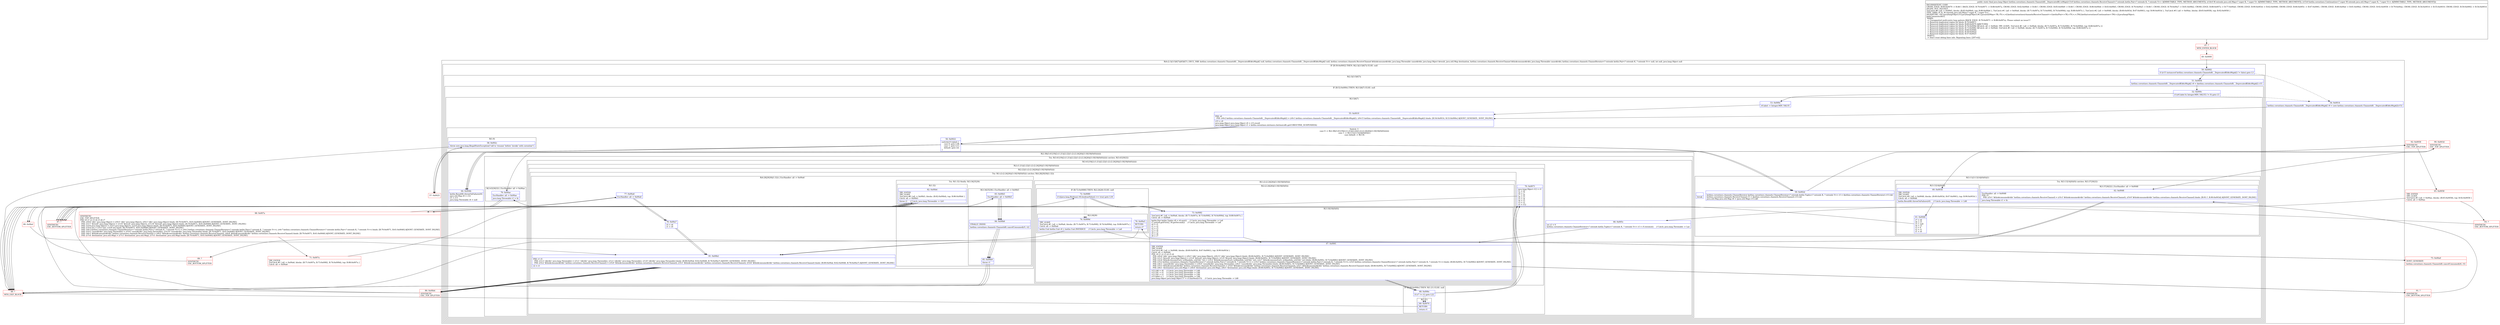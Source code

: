 digraph "CFG forkotlinx.coroutines.channels.ChannelsKt__DeprecatedKt.toMap(Lkotlinx\/coroutines\/channels\/ReceiveChannel;Ljava\/util\/Map;Lkotlin\/coroutines\/Continuation;)Ljava\/lang\/Object;" {
subgraph cluster_Region_50192087 {
label = "R(4:(2:3|(3:5|6|7))|45|6|7) | DECL_VAR: kotlinx.coroutines.channels.ChannelsKt__DeprecatedKt$toMap$2 null, kotlinx.coroutines.channels.ChannelsKt__DeprecatedKt$toMap$2 null, kotlinx.coroutines.channels.ReceiveChannel $this$consume$iv$iv, java.lang.Throwable cause$iv$iv, java.lang.Object $result, java.util.Map destination, kotlinx.coroutines.channels.ReceiveChannel $this$consume$iv$iv, java.lang.Throwable cause$iv$iv, kotlinx.coroutines.channels.ChannelIterator\<? extends kotlin.Pair\<? extends K, ? extends V\>\> null, int null, java.lang.Object null\l";
node [shape=record,color=blue];
subgraph cluster_IfRegion_1502483808 {
label = "IF [B:50:0x0002] THEN: R(2:3|(3:5|6|7)) ELSE: null";
node [shape=record,color=blue];
Node_50 [shape=record,label="{50\:\ 0x0002|if ((r15 instanceof kotlinx.coroutines.channels.ChannelsKt__DeprecatedKt$toMap$2) != false) goto L3\l}"];
subgraph cluster_Region_934201788 {
label = "R(2:3|(3:5|6|7))";
node [shape=record,color=blue];
Node_51 [shape=record,label="{51\:\ 0x0004|kotlinx.coroutines.channels.ChannelsKt__DeprecatedKt$toMap$2 r0 = (kotlinx.coroutines.channels.ChannelsKt__DeprecatedKt$toMap$2) r15\l}"];
subgraph cluster_IfRegion_750039155 {
label = "IF [B:52:0x000c] THEN: R(3:5|6|7) ELSE: null";
node [shape=record,color=blue];
Node_52 [shape=record,label="{52\:\ 0x000c|if ((r0.label & Integer.MIN_VALUE) != 0) goto L5\l}"];
subgraph cluster_Region_1974206402 {
label = "R(3:5|6|7)";
node [shape=record,color=blue];
Node_53 [shape=record,label="{53\:\ 0x000e|r0.label \-= Integer.MIN_VALUE\l}"];
Node_55 [shape=record,label="{55\:\ 0x0019|PHI: r0 \l  PHI: (r0v2 kotlinx.coroutines.channels.ChannelsKt__DeprecatedKt$toMap$2) = (r0v1 kotlinx.coroutines.channels.ChannelsKt__DeprecatedKt$toMap$2), (r0v15 kotlinx.coroutines.channels.ChannelsKt__DeprecatedKt$toMap$2) binds: [B:54:0x0014, B:53:0x000e] A[DONT_GENERATE, DONT_INLINE]\l|r15 = r0\ljava.lang.Object java.lang.Object r0 = r15.result\ljava.lang.Object java.lang.Object r1 = kotlin.coroutines.intrinsics.IntrinsicsKt.getCOROUTINE_SUSPENDED()\l}"];
subgraph cluster_SwitchRegion_592067998 {
label = "Switch: 3
 case 0 -> R(2:38|(3:41|19|(2:(1:21)|(2:22|(1:(2:(2:24|26)|(3:18|19|(0)(0))))))))
 case 1 -> R(3:11|(3:13|14|(0)(0))|1)
 case default -> R(1:9)";
node [shape=record,color=blue];
Node_56 [shape=record,label="{56\:\ 0x0022|switch(r15.label) \{\l    case 0: goto L38;\l    case 1: goto L11;\l    default: goto L8;\l\}\l}"];
subgraph cluster_Region_21675265 {
label = "R(2:38|(3:41|19|(2:(1:21)|(2:22|(1:(2:(2:24|26)|(3:18|19|(0)(0))))))))";
node [shape=record,color=blue];
Node_64 [shape=record,label="{64\:\ 0x004b|kotlin.ResultKt.throwOnFailure(r0)\ljava.util.Map r6 = r14\lr5 = r13\ljava.lang.Throwable r4 = null\l}"];
subgraph cluster_TryCatchRegion_1712235472 {
label = "Try: R(3:41|19|(2:(1:21)|(2:22|(1:(2:(2:24|26)|(3:18|19|(0)(0))))))) catches: R(3:43|30|32)";
node [shape=record,color=blue];
subgraph cluster_Region_1336759366 {
label = "R(3:41|19|(2:(1:21)|(2:22|(1:(2:(2:24|26)|(3:18|19|(0)(0)))))))";
node [shape=record,color=blue];
Node_66 [shape=record,label="{66\:\ 0x005c|int r2 = 0\lkotlinx.coroutines.channels.ChannelIterator\<? extends kotlin.Tuples\<? extends K, ? extends V\>\> r3 = r5.iterator()     \/\/ Catch: java.lang.Throwable \-\> Lae\l}"];
Node_67 [shape=record,label="{67\:\ 0x0061|TRY_ENTER\lTRY_LEAVE\lTryCatch #2 \{all \-\> 0x0048, blocks: (B:60:0x003d, B:67:0x0061), top: B:90:0x003d \}\lCatch: all \-\> 0x0048\lPHI: r0 r1 r2 r3 r4 r5 r6 \l  PHI: (r0v4 'e$iv' java.lang.Object) = (r0v3 'e$iv' java.lang.Object), (r0v13 'e$iv' java.lang.Object) binds: [B:66:0x005c, B:73:0x0082] A[DONT_GENERATE, DONT_INLINE]\l  PHI: (r1v5 '$result' java.lang.Object) = (r1v0 '$result' java.lang.Object), (r1v9 '$result' java.lang.Object) binds: [B:66:0x005c, B:73:0x0082] A[DONT_GENERATE, DONT_INLINE]\l  PHI: (r2v4 '$this$consumeEach_u24lambda_u2d1$iv' int) = (r2v2 '$this$consumeEach_u24lambda_u2d1$iv' int), (r2v7 '$this$consumeEach_u24lambda_u2d1$iv' int) binds: [B:66:0x005c, B:73:0x0082] A[DONT_GENERATE, DONT_INLINE]\l  PHI: (r3v2 kotlinx.coroutines.channels.ChannelIterator\<? extends kotlin.Pair\<? extends K, ? extends V\>\>) = (r3v1 kotlinx.coroutines.channels.ChannelIterator\<? extends kotlin.Pair\<? extends K, ? extends V\>\>), (r3v5 kotlinx.coroutines.channels.ChannelIterator\<? extends kotlin.Pair\<? extends K, ? extends V\>\>) binds: [B:66:0x005c, B:73:0x0082] A[DONT_GENERATE, DONT_INLINE]\l  PHI: (r4v1 'cause$iv$iv' java.lang.Throwable) = (r4v0 'cause$iv$iv' java.lang.Throwable), (r4v5 'cause$iv$iv' java.lang.Throwable) binds: [B:66:0x005c, B:73:0x0082] A[DONT_GENERATE, DONT_INLINE]\l  PHI: (r5v3 '$this$consume$iv$iv' kotlinx.coroutines.channels.ReceiveChannel) = (r5v0 '$this$consume$iv$iv' kotlinx.coroutines.channels.ReceiveChannel), (r5v7 '$this$consume$iv$iv' kotlinx.coroutines.channels.ReceiveChannel) binds: [B:66:0x005c, B:73:0x0082] A[DONT_GENERATE, DONT_INLINE]\l  PHI: (r6v1 'destination' java.util.Map) = (r6v0 'destination' java.util.Map), (r6v5 'destination' java.util.Map) binds: [B:66:0x005c, B:73:0x0082] A[DONT_GENERATE, DONT_INLINE]\l|r15.L$0 = r6     \/\/ Catch: java.lang.Throwable \-\> L48\lr15.L$1 = r5     \/\/ Catch: java.lang.Throwable \-\> L48\lr15.L$2 = r3     \/\/ Catch: java.lang.Throwable \-\> L48\lr15.label = 1     \/\/ Catch: java.lang.Throwable \-\> L48\ljava.lang.Object java.lang.Object r7 = r3.hasNext(r15)     \/\/ Catch: java.lang.Throwable \-\> L48\l}"];
subgraph cluster_Region_1526303403 {
label = "R(2:(1:21)|(2:22|(1:(2:(2:24|26)|(3:18|19|(0)(0))))))";
node [shape=record,color=blue];
subgraph cluster_IfRegion_115126353 {
label = "IF [B:68:0x006e] THEN: R(1:21) ELSE: null";
node [shape=record,color=blue];
Node_68 [shape=record,label="{68\:\ 0x006e|if (r7 != r1) goto L22\l}"];
subgraph cluster_Region_1752683187 {
label = "R(1:21)";
node [shape=record,color=blue];
Node_69 [shape=record,label="{69\:\ 0x0070|RETURN\l|return r1\l}"];
}
}
subgraph cluster_Region_1938694881 {
label = "R(2:22|(1:(2:(2:24|26)|(3:18|19|(0)(0)))))";
node [shape=record,color=blue];
Node_70 [shape=record,label="{70\:\ 0x0071|java.lang.Object r12 = r1\lr1 = r0\lr0 = r7\lr7 = r6\lr6 = r5\lr5 = r4\lr4 = r3\lr3 = r2\lr2 = r12\l}"];
subgraph cluster_TryCatchRegion_1937092993 {
label = "Try: R(1:(2:(2:24|26)|(3:18|19|(0)(0)))) catches: R(4:28|29|30|(1:32))";
node [shape=record,color=blue];
subgraph cluster_Region_2051780788 {
label = "R(1:(2:(2:24|26)|(3:18|19|(0)(0))))";
node [shape=record,color=blue];
subgraph cluster_Region_1766366222 {
label = "R(2:(2:24|26)|(3:18|19|(0)(0)))";
node [shape=record,color=blue];
subgraph cluster_IfRegion_1345389677 {
label = "IF [B:72:0x0080] THEN: R(2:24|26) ELSE: null";
node [shape=record,color=blue];
Node_72 [shape=record,label="{72\:\ 0x0080|if (((java.lang.Boolean) r0).booleanValue() == true) goto L18\l}"];
subgraph cluster_Region_47454298 {
label = "R(2:24|26)";
node [shape=record,color=blue];
Node_74 [shape=record,label="{74\:\ 0x009d|TRY_LEAVE\lTryCatch #1 \{all \-\> 0x00a6, blocks: (B:71:0x007a, B:73:0x0082, B:74:0x009d), top: B:88:0x007a \}\lCatch: all \-\> 0x00a6\l|kotlin.Unit kotlin.Unit r0 = kotlin.Unit.INSTANCE     \/\/ Catch: java.lang.Throwable \-\> La6\l}"];
Node_76 [shape=record,label="{76\:\ 0x00a5|RETURN\l|return r7\l}"];
}
}
subgraph cluster_Region_235898662 {
label = "R(3:18|19|(0)(0))";
node [shape=record,color=blue];
Node_73 [shape=record,label="{73\:\ 0x0082|TryCatch #1 \{all \-\> 0x00a6, blocks: (B:71:0x007a, B:73:0x0082, B:74:0x009d), top: B:88:0x007a \}\lCatch: all \-\> 0x00a6\l|kotlin.Pair kotlin.Tuples r8 = r4.next()     \/\/ Catch: java.lang.Throwable \-\> La6\lr7.put(r8.getFirst(), r8.getSecond())     \/\/ Catch: java.lang.Throwable \-\> La6\lr0 = r1\lr1 = r2\lr2 = r3\lr3 = r4\lr4 = r5\lr5 = r6\lr6 = r7\l}"];
Node_67 [shape=record,label="{67\:\ 0x0061|TRY_ENTER\lTRY_LEAVE\lTryCatch #2 \{all \-\> 0x0048, blocks: (B:60:0x003d, B:67:0x0061), top: B:90:0x003d \}\lCatch: all \-\> 0x0048\lPHI: r0 r1 r2 r3 r4 r5 r6 \l  PHI: (r0v4 'e$iv' java.lang.Object) = (r0v3 'e$iv' java.lang.Object), (r0v13 'e$iv' java.lang.Object) binds: [B:66:0x005c, B:73:0x0082] A[DONT_GENERATE, DONT_INLINE]\l  PHI: (r1v5 '$result' java.lang.Object) = (r1v0 '$result' java.lang.Object), (r1v9 '$result' java.lang.Object) binds: [B:66:0x005c, B:73:0x0082] A[DONT_GENERATE, DONT_INLINE]\l  PHI: (r2v4 '$this$consumeEach_u24lambda_u2d1$iv' int) = (r2v2 '$this$consumeEach_u24lambda_u2d1$iv' int), (r2v7 '$this$consumeEach_u24lambda_u2d1$iv' int) binds: [B:66:0x005c, B:73:0x0082] A[DONT_GENERATE, DONT_INLINE]\l  PHI: (r3v2 kotlinx.coroutines.channels.ChannelIterator\<? extends kotlin.Pair\<? extends K, ? extends V\>\>) = (r3v1 kotlinx.coroutines.channels.ChannelIterator\<? extends kotlin.Pair\<? extends K, ? extends V\>\>), (r3v5 kotlinx.coroutines.channels.ChannelIterator\<? extends kotlin.Pair\<? extends K, ? extends V\>\>) binds: [B:66:0x005c, B:73:0x0082] A[DONT_GENERATE, DONT_INLINE]\l  PHI: (r4v1 'cause$iv$iv' java.lang.Throwable) = (r4v0 'cause$iv$iv' java.lang.Throwable), (r4v5 'cause$iv$iv' java.lang.Throwable) binds: [B:66:0x005c, B:73:0x0082] A[DONT_GENERATE, DONT_INLINE]\l  PHI: (r5v3 '$this$consume$iv$iv' kotlinx.coroutines.channels.ReceiveChannel) = (r5v0 '$this$consume$iv$iv' kotlinx.coroutines.channels.ReceiveChannel), (r5v7 '$this$consume$iv$iv' kotlinx.coroutines.channels.ReceiveChannel) binds: [B:66:0x005c, B:73:0x0082] A[DONT_GENERATE, DONT_INLINE]\l  PHI: (r6v1 'destination' java.util.Map) = (r6v0 'destination' java.util.Map), (r6v5 'destination' java.util.Map) binds: [B:66:0x005c, B:73:0x0082] A[DONT_GENERATE, DONT_INLINE]\l|r15.L$0 = r6     \/\/ Catch: java.lang.Throwable \-\> L48\lr15.L$1 = r5     \/\/ Catch: java.lang.Throwable \-\> L48\lr15.L$2 = r3     \/\/ Catch: java.lang.Throwable \-\> L48\lr15.label = 1     \/\/ Catch: java.lang.Throwable \-\> L48\ljava.lang.Object java.lang.Object r7 = r3.hasNext(r15)     \/\/ Catch: java.lang.Throwable \-\> L48\l}"];
subgraph cluster_IfRegion_809345468 {
label = "IF [B:68:0x006e] THEN: R(0) ELSE: R(0)";
node [shape=record,color=blue];
Node_68 [shape=record,label="{68\:\ 0x006e|if (r7 != r1) goto L22\l}"];
subgraph cluster_Region_2138242910 {
label = "R(0)";
node [shape=record,color=blue];
}
subgraph cluster_Region_567652488 {
label = "R(0)";
node [shape=record,color=blue];
}
}
}
}
}
subgraph cluster_Region_930958774 {
label = "R(4:28|29|30|(1:32)) | ExcHandler: all \-\> 0x00a6\l";
node [shape=record,color=blue];
Node_77 [shape=record,label="{77\:\ 0x00a6|ExcHandler: all \-\> 0x00a6\l}"];
Node_78 [shape=record,label="{78\:\ 0x00a7|r5 = r6\lr1 = r0\l}"];
Node_81 [shape=record,label="{81\:\ 0x00b2|PHI: r1 r5 \l  PHI: (r1v3 'e$iv$iv' java.lang.Throwable) = (r1v1 'e$iv$iv' java.lang.Throwable), (r1v2 'e$iv$iv' java.lang.Throwable), (r1v8 'e$iv$iv' java.lang.Throwable) binds: [B:80:0x00af, B:62:0x0048, B:78:0x00a7] A[DONT_GENERATE, DONT_INLINE]\l  PHI: (r5v2 '$this$consume$iv$iv' kotlinx.coroutines.channels.ReceiveChannel) = (r5v0 '$this$consume$iv$iv' kotlinx.coroutines.channels.ReceiveChannel), (r5v1 '$this$consume$iv$iv' kotlinx.coroutines.channels.ReceiveChannel), (r5v6 '$this$consume$iv$iv' kotlinx.coroutines.channels.ReceiveChannel) binds: [B:80:0x00af, B:62:0x0048, B:78:0x00a7] A[DONT_GENERATE, DONT_INLINE]\l|r2 = r1\l}"];
subgraph cluster_TryCatchRegion_113011222 {
label = "Try: R(1:32) finally: R(3:34|35|36)";
node [shape=record,color=blue];
subgraph cluster_Region_733560355 {
label = "R(1:32)";
node [shape=record,color=blue];
Node_82 [shape=record,label="{82\:\ 0x00b4|TRY_ENTER\lTRY_LEAVE\lTryCatch #0 \{all \-\> 0x00b5, blocks: (B:82:0x00b4), top: B:86:0x00b4 \}\lCatch: all \-\> 0x00b5\l|throw r1     \/\/ Catch: java.lang.Throwable \-\> Lb5\l}"];
}
subgraph cluster_Region_1595535090 {
label = "R(3:34|35|36) | ExcHandler: all \-\> 0x00b5\l";
node [shape=record,color=blue];
Node_83 [shape=record,label="{83\:\ 0x00b5|ExcHandler: all \-\> 0x00b5\l}"];
Node_84 [shape=record,label="{84\:\ 0x00b6|FINALLY_INSNS\l|kotlinx.coroutines.channels.ChannelsKt.cancelConsumed(r5, r2)\l}"];
Node_85 [shape=record,label="{85\:\ 0x00b9|throw r1\l}"];
}
}
}
}
}
}
}
subgraph cluster_Region_1421880624 {
label = "R(3:43|30|32) | ExcHandler: all \-\> 0x00ae\l";
node [shape=record,color=blue];
Node_79 [shape=record,label="{79\:\ 0x00ae|ExcHandler: all \-\> 0x00ae\l|java.lang.Throwable r1 = th\l}"];
Node_81 [shape=record,label="{81\:\ 0x00b2|PHI: r1 r5 \l  PHI: (r1v3 'e$iv$iv' java.lang.Throwable) = (r1v1 'e$iv$iv' java.lang.Throwable), (r1v2 'e$iv$iv' java.lang.Throwable), (r1v8 'e$iv$iv' java.lang.Throwable) binds: [B:80:0x00af, B:62:0x0048, B:78:0x00a7] A[DONT_GENERATE, DONT_INLINE]\l  PHI: (r5v2 '$this$consume$iv$iv' kotlinx.coroutines.channels.ReceiveChannel) = (r5v0 '$this$consume$iv$iv' kotlinx.coroutines.channels.ReceiveChannel), (r5v1 '$this$consume$iv$iv' kotlinx.coroutines.channels.ReceiveChannel), (r5v6 '$this$consume$iv$iv' kotlinx.coroutines.channels.ReceiveChannel) binds: [B:80:0x00af, B:62:0x0048, B:78:0x00a7] A[DONT_GENERATE, DONT_INLINE]\l|r2 = r1\l}"];
Node_82 [shape=record,label="{82\:\ 0x00b4|TRY_ENTER\lTRY_LEAVE\lTryCatch #0 \{all \-\> 0x00b5, blocks: (B:82:0x00b4), top: B:86:0x00b4 \}\lCatch: all \-\> 0x00b5\l|throw r1     \/\/ Catch: java.lang.Throwable \-\> Lb5\l}"];
}
}
}
subgraph cluster_Region_619719882 {
label = "R(3:11|(3:13|14|(0)(0))|1)";
node [shape=record,color=blue];
Node_59 [shape=record,label="{59\:\ 0x002d|kotlinx.coroutines.channels.ChannelIterator kotlinx.coroutines.channels.ChannelIterator\<? extends kotlin.Tuples\<? extends K, ? extends V\>\> r3 = (kotlinx.coroutines.channels.ChannelIterator) r15.L$2\lkotlinx.coroutines.channels.ReceiveChannel r5 = (kotlinx.coroutines.channels.ReceiveChannel) r15.L$1\ljava.util.Map java.util.Map r6 = (java.util.Map) r15.L$0\l}"];
subgraph cluster_TryCatchRegion_1138342917 {
label = "Try: R(3:13|14|(0)(0)) catches: R(3:37|30|32)";
node [shape=record,color=blue];
subgraph cluster_Region_611932062 {
label = "R(3:13|14|(0)(0))";
node [shape=record,color=blue];
Node_60 [shape=record,label="{60\:\ 0x003d|TRY_ENTER\lTRY_LEAVE\lTryCatch #2 \{all \-\> 0x0048, blocks: (B:60:0x003d, B:67:0x0061), top: B:90:0x003d \}\lCatch: all \-\> 0x0048\l|kotlin.ResultKt.throwOnFailure(r0)     \/\/ Catch: java.lang.Throwable \-\> L48\l}"];
Node_61 [shape=record,label="{61\:\ 0x0040|r7 = r6\lr6 = r5\lr5 = null\lr4 = r3\lr3 = 0\lr2 = r1\lr1 = r0\l}"];
subgraph cluster_IfRegion_1378528672 {
label = "IF [B:72:0x0080] THEN: R(0) ELSE: R(0)";
node [shape=record,color=blue];
Node_72 [shape=record,label="{72\:\ 0x0080|if (((java.lang.Boolean) r0).booleanValue() == true) goto L18\l}"];
subgraph cluster_Region_1325663494 {
label = "R(0)";
node [shape=record,color=blue];
}
subgraph cluster_Region_713898538 {
label = "R(0)";
node [shape=record,color=blue];
}
}
}
subgraph cluster_Region_49586001 {
label = "R(3:37|30|32) | ExcHandler: all \-\> 0x0048\l";
node [shape=record,color=blue];
Node_62 [shape=record,label="{62\:\ 0x0048|ExcHandler: all \-\> 0x0048\lPHI: r5 \l  PHI: (r5v1 '$this$consume$iv$iv' kotlinx.coroutines.channels.ReceiveChannel) = (r5v3 '$this$consume$iv$iv' kotlinx.coroutines.channels.ReceiveChannel), (r5v9 '$this$consume$iv$iv' kotlinx.coroutines.channels.ReceiveChannel) binds: [B:91:?, B:90:0x003d] A[DONT_GENERATE, DONT_INLINE]\l|java.lang.Throwable r1 = th\l}"];
Node_81 [shape=record,label="{81\:\ 0x00b2|PHI: r1 r5 \l  PHI: (r1v3 'e$iv$iv' java.lang.Throwable) = (r1v1 'e$iv$iv' java.lang.Throwable), (r1v2 'e$iv$iv' java.lang.Throwable), (r1v8 'e$iv$iv' java.lang.Throwable) binds: [B:80:0x00af, B:62:0x0048, B:78:0x00a7] A[DONT_GENERATE, DONT_INLINE]\l  PHI: (r5v2 '$this$consume$iv$iv' kotlinx.coroutines.channels.ReceiveChannel) = (r5v0 '$this$consume$iv$iv' kotlinx.coroutines.channels.ReceiveChannel), (r5v1 '$this$consume$iv$iv' kotlinx.coroutines.channels.ReceiveChannel), (r5v6 '$this$consume$iv$iv' kotlinx.coroutines.channels.ReceiveChannel) binds: [B:80:0x00af, B:62:0x0048, B:78:0x00a7] A[DONT_GENERATE, DONT_INLINE]\l|r2 = r1\l}"];
Node_82 [shape=record,label="{82\:\ 0x00b4|TRY_ENTER\lTRY_LEAVE\lTryCatch #0 \{all \-\> 0x00b5, blocks: (B:82:0x00b4), top: B:86:0x00b4 \}\lCatch: all \-\> 0x00b5\l|throw r1     \/\/ Catch: java.lang.Throwable \-\> Lb5\l}"];
}
}
Node_InsnContainer_1210536318 [shape=record,label="{|break\l}"];
}
subgraph cluster_Region_1175512555 {
label = "R(1:9)";
node [shape=record,color=blue];
Node_58 [shape=record,label="{58\:\ 0x002c|throw new java.lang.IllegalStateException(\"call to 'resume' before 'invoke' with coroutine\")\l}"];
}
}
}
}
}
}
Node_54 [shape=record,label="{54\:\ 0x0014|kotlinx.coroutines.channels.ChannelsKt__DeprecatedKt$toMap$2 r0 = new kotlinx.coroutines.channels.ChannelsKt__DeprecatedKt$toMap$2(r15)\l}"];
Node_55 [shape=record,label="{55\:\ 0x0019|PHI: r0 \l  PHI: (r0v2 kotlinx.coroutines.channels.ChannelsKt__DeprecatedKt$toMap$2) = (r0v1 kotlinx.coroutines.channels.ChannelsKt__DeprecatedKt$toMap$2), (r0v15 kotlinx.coroutines.channels.ChannelsKt__DeprecatedKt$toMap$2) binds: [B:54:0x0014, B:53:0x000e] A[DONT_GENERATE, DONT_INLINE]\l|r15 = r0\ljava.lang.Object java.lang.Object r0 = r15.result\ljava.lang.Object java.lang.Object r1 = kotlin.coroutines.intrinsics.IntrinsicsKt.getCOROUTINE_SUSPENDED()\l}"];
subgraph cluster_SwitchRegion_1445217031 {
label = "Switch: 0";
node [shape=record,color=blue];
Node_56 [shape=record,label="{56\:\ 0x0022|switch(r15.label) \{\l    case 0: goto L38;\l    case 1: goto L11;\l    default: goto L8;\l\}\l}"];
}
}
subgraph cluster_Region_49586001 {
label = "R(3:37|30|32) | ExcHandler: all \-\> 0x0048\l";
node [shape=record,color=blue];
Node_62 [shape=record,label="{62\:\ 0x0048|ExcHandler: all \-\> 0x0048\lPHI: r5 \l  PHI: (r5v1 '$this$consume$iv$iv' kotlinx.coroutines.channels.ReceiveChannel) = (r5v3 '$this$consume$iv$iv' kotlinx.coroutines.channels.ReceiveChannel), (r5v9 '$this$consume$iv$iv' kotlinx.coroutines.channels.ReceiveChannel) binds: [B:91:?, B:90:0x003d] A[DONT_GENERATE, DONT_INLINE]\l|java.lang.Throwable r1 = th\l}"];
Node_81 [shape=record,label="{81\:\ 0x00b2|PHI: r1 r5 \l  PHI: (r1v3 'e$iv$iv' java.lang.Throwable) = (r1v1 'e$iv$iv' java.lang.Throwable), (r1v2 'e$iv$iv' java.lang.Throwable), (r1v8 'e$iv$iv' java.lang.Throwable) binds: [B:80:0x00af, B:62:0x0048, B:78:0x00a7] A[DONT_GENERATE, DONT_INLINE]\l  PHI: (r5v2 '$this$consume$iv$iv' kotlinx.coroutines.channels.ReceiveChannel) = (r5v0 '$this$consume$iv$iv' kotlinx.coroutines.channels.ReceiveChannel), (r5v1 '$this$consume$iv$iv' kotlinx.coroutines.channels.ReceiveChannel), (r5v6 '$this$consume$iv$iv' kotlinx.coroutines.channels.ReceiveChannel) binds: [B:80:0x00af, B:62:0x0048, B:78:0x00a7] A[DONT_GENERATE, DONT_INLINE]\l|r2 = r1\l}"];
Node_82 [shape=record,label="{82\:\ 0x00b4|TRY_ENTER\lTRY_LEAVE\lTryCatch #0 \{all \-\> 0x00b5, blocks: (B:82:0x00b4), top: B:86:0x00b4 \}\lCatch: all \-\> 0x00b5\l|throw r1     \/\/ Catch: java.lang.Throwable \-\> Lb5\l}"];
}
subgraph cluster_Region_1421880624 {
label = "R(3:43|30|32) | ExcHandler: all \-\> 0x00ae\l";
node [shape=record,color=blue];
Node_79 [shape=record,label="{79\:\ 0x00ae|ExcHandler: all \-\> 0x00ae\l|java.lang.Throwable r1 = th\l}"];
Node_81 [shape=record,label="{81\:\ 0x00b2|PHI: r1 r5 \l  PHI: (r1v3 'e$iv$iv' java.lang.Throwable) = (r1v1 'e$iv$iv' java.lang.Throwable), (r1v2 'e$iv$iv' java.lang.Throwable), (r1v8 'e$iv$iv' java.lang.Throwable) binds: [B:80:0x00af, B:62:0x0048, B:78:0x00a7] A[DONT_GENERATE, DONT_INLINE]\l  PHI: (r5v2 '$this$consume$iv$iv' kotlinx.coroutines.channels.ReceiveChannel) = (r5v0 '$this$consume$iv$iv' kotlinx.coroutines.channels.ReceiveChannel), (r5v1 '$this$consume$iv$iv' kotlinx.coroutines.channels.ReceiveChannel), (r5v6 '$this$consume$iv$iv' kotlinx.coroutines.channels.ReceiveChannel) binds: [B:80:0x00af, B:62:0x0048, B:78:0x00a7] A[DONT_GENERATE, DONT_INLINE]\l|r2 = r1\l}"];
Node_82 [shape=record,label="{82\:\ 0x00b4|TRY_ENTER\lTRY_LEAVE\lTryCatch #0 \{all \-\> 0x00b5, blocks: (B:82:0x00b4), top: B:86:0x00b4 \}\lCatch: all \-\> 0x00b5\l|throw r1     \/\/ Catch: java.lang.Throwable \-\> Lb5\l}"];
}
subgraph cluster_Region_930958774 {
label = "R(4:28|29|30|(1:32)) | ExcHandler: all \-\> 0x00a6\l";
node [shape=record,color=blue];
Node_77 [shape=record,label="{77\:\ 0x00a6|ExcHandler: all \-\> 0x00a6\l}"];
Node_78 [shape=record,label="{78\:\ 0x00a7|r5 = r6\lr1 = r0\l}"];
Node_81 [shape=record,label="{81\:\ 0x00b2|PHI: r1 r5 \l  PHI: (r1v3 'e$iv$iv' java.lang.Throwable) = (r1v1 'e$iv$iv' java.lang.Throwable), (r1v2 'e$iv$iv' java.lang.Throwable), (r1v8 'e$iv$iv' java.lang.Throwable) binds: [B:80:0x00af, B:62:0x0048, B:78:0x00a7] A[DONT_GENERATE, DONT_INLINE]\l  PHI: (r5v2 '$this$consume$iv$iv' kotlinx.coroutines.channels.ReceiveChannel) = (r5v0 '$this$consume$iv$iv' kotlinx.coroutines.channels.ReceiveChannel), (r5v1 '$this$consume$iv$iv' kotlinx.coroutines.channels.ReceiveChannel), (r5v6 '$this$consume$iv$iv' kotlinx.coroutines.channels.ReceiveChannel) binds: [B:80:0x00af, B:62:0x0048, B:78:0x00a7] A[DONT_GENERATE, DONT_INLINE]\l|r2 = r1\l}"];
subgraph cluster_TryCatchRegion_113011222 {
label = "Try: R(1:32) finally: R(3:34|35|36)";
node [shape=record,color=blue];
subgraph cluster_Region_733560355 {
label = "R(1:32)";
node [shape=record,color=blue];
Node_82 [shape=record,label="{82\:\ 0x00b4|TRY_ENTER\lTRY_LEAVE\lTryCatch #0 \{all \-\> 0x00b5, blocks: (B:82:0x00b4), top: B:86:0x00b4 \}\lCatch: all \-\> 0x00b5\l|throw r1     \/\/ Catch: java.lang.Throwable \-\> Lb5\l}"];
}
subgraph cluster_Region_1595535090 {
label = "R(3:34|35|36) | ExcHandler: all \-\> 0x00b5\l";
node [shape=record,color=blue];
Node_83 [shape=record,label="{83\:\ 0x00b5|ExcHandler: all \-\> 0x00b5\l}"];
Node_84 [shape=record,label="{84\:\ 0x00b6|FINALLY_INSNS\l|kotlinx.coroutines.channels.ChannelsKt.cancelConsumed(r5, r2)\l}"];
Node_85 [shape=record,label="{85\:\ 0x00b9|throw r1\l}"];
}
}
}
subgraph cluster_Region_1595535090 {
label = "R(3:34|35|36) | ExcHandler: all \-\> 0x00b5\l";
node [shape=record,color=blue];
Node_83 [shape=record,label="{83\:\ 0x00b5|ExcHandler: all \-\> 0x00b5\l}"];
Node_84 [shape=record,label="{84\:\ 0x00b6|FINALLY_INSNS\l|kotlinx.coroutines.channels.ChannelsKt.cancelConsumed(r5, r2)\l}"];
Node_85 [shape=record,label="{85\:\ 0x00b9|throw r1\l}"];
}
Node_47 [shape=record,color=red,label="{47\:\ ?|MTH_ENTER_BLOCK\l}"];
Node_49 [shape=record,color=red,label="{49\:\ 0x0000}"];
Node_57 [shape=record,color=red,label="{57\:\ 0x0025}"];
Node_48 [shape=record,color=red,label="{48\:\ ?|MTH_EXIT_BLOCK\l}"];
Node_90 [shape=record,color=red,label="{90\:\ 0x003d|SYNTHETIC\lEXC_TOP_SPLITTER\l}"];
Node_88 [shape=record,color=red,label="{88\:\ 0x007a|SYNTHETIC\lEXC_TOP_SPLITTER\lPHI: r0 r1 r2 r3 r4 r5 r6 r7 \l  PHI: (r0v6 'e$iv' java.lang.Object) = (r0v5 'e$iv' java.lang.Object), (r0v3 'e$iv' java.lang.Object) binds: [B:70:0x0071, B:61:0x0040] A[DONT_GENERATE, DONT_INLINE]\l  PHI: (r1v7 '$result' java.lang.Object) = (r1v6 '$result' java.lang.Object), (r1v10 '$result' java.lang.Object) binds: [B:70:0x0071, B:61:0x0040] A[DONT_GENERATE, DONT_INLINE]\l  PHI: (r2v6 java.lang.Object) = (r2v5 java.lang.Object), (r2v9 java.lang.Object) binds: [B:70:0x0071, B:61:0x0040] A[DONT_GENERATE, DONT_INLINE]\l  PHI: (r3v4 int) = (r3v3 int), (r3v8 int) binds: [B:70:0x0071, B:61:0x0040] A[DONT_GENERATE, DONT_INLINE]\l  PHI: (r4v3 kotlinx.coroutines.channels.ChannelIterator\<? extends kotlin.Pair\<? extends K, ? extends V\>\>) = (r4v2 kotlinx.coroutines.channels.ChannelIterator\<? extends kotlin.Pair\<? extends K, ? extends V\>\>), (r4v7 kotlinx.coroutines.channels.ChannelIterator\<? extends kotlin.Pair\<? extends K, ? extends V\>\>) binds: [B:70:0x0071, B:61:0x0040] A[DONT_GENERATE, DONT_INLINE]\l  PHI: (r5v5 'cause$iv$iv' java.lang.Throwable) = (r5v4 'cause$iv$iv' java.lang.Throwable), (r5v10 'cause$iv$iv' java.lang.Throwable) binds: [B:70:0x0071, B:61:0x0040] A[DONT_GENERATE, DONT_INLINE]\l  PHI: (r6v3 '$this$consume$iv$iv' kotlinx.coroutines.channels.ReceiveChannel) = (r6v2 '$this$consume$iv$iv' kotlinx.coroutines.channels.ReceiveChannel), (r6v8 '$this$consume$iv$iv' kotlinx.coroutines.channels.ReceiveChannel) binds: [B:70:0x0071, B:61:0x0040] A[DONT_GENERATE, DONT_INLINE]\l  PHI: (r7v4 'destination' java.util.Map) = (r7v3 'destination' java.util.Map), (r7v5 'destination' java.util.Map) binds: [B:70:0x0071, B:61:0x0040] A[DONT_GENERATE, DONT_INLINE]\l}"];
Node_71 [shape=record,color=red,label="{71\:\ 0x007a|TRY_ENTER\lTryCatch #1 \{all \-\> 0x00a6, blocks: (B:71:0x007a, B:73:0x0082, B:74:0x009d), top: B:88:0x007a \}\lCatch: all \-\> 0x00a6\l}"];
Node_91 [shape=record,color=red,label="{91\:\ ?|SYNTHETIC\lEXC_BOTTOM_SPLITTER\l}"];
Node_75 [shape=record,color=red,label="{75\:\ 0x00a0|DONT_GENERATE\l|kotlinx.coroutines.channels.ChannelsKt.cancelConsumed(r6, r5)\l}"];
Node_89 [shape=record,color=red,label="{89\:\ ?|SYNTHETIC\lEXC_BOTTOM_SPLITTER\l}"];
Node_86 [shape=record,color=red,label="{86\:\ 0x00b4|SYNTHETIC\lEXC_TOP_SPLITTER\l}"];
Node_87 [shape=record,color=red,label="{87\:\ ?|SYNTHETIC\lEXC_BOTTOM_SPLITTER\l}"];
Node_92 [shape=record,color=red,label="{92\:\ 0x0058|SYNTHETIC\lEXC_TOP_SPLITTER\l}"];
Node_65 [shape=record,color=red,label="{65\:\ 0x0058|TRY_ENTER\lTRY_LEAVE\lTryCatch #3 \{all \-\> 0x00ae, blocks: (B:65:0x0058), top: B:92:0x0058 \}\lCatch: all \-\> 0x00ae\l}"];
Node_93 [shape=record,color=red,label="{93\:\ ?|SYNTHETIC\lEXC_BOTTOM_SPLITTER\l}"];
Node_80 [shape=record,color=red,label="{80\:\ 0x00af}"];
MethodNode[shape=record,label="{public static final java.lang.Object kotlinx.coroutines.channels.ChannelsKt__DeprecatedKt.toMap((r13v0 kotlinx.coroutines.channels.ReceiveChannel\<? extends kotlin.Pair\<? extends K, ? extends V\>\> A[IMMUTABLE_TYPE, METHOD_ARGUMENT]), (r14v0 M extends java.util.Map\<? super K, ? super V\> A[IMMUTABLE_TYPE, METHOD_ARGUMENT]), (r15v0 kotlin.coroutines.Continuation\<? super M extends java.util.Map\<? super K, ? super V\>\> A[IMMUTABLE_TYPE, METHOD_ARGUMENT]))  | INCONSISTENT_CODE\lCROSS_EDGE: B:69:0x0070 \-\> B:48:?, BACK_EDGE: B:70:0x0071 \-\> B:88:0x007a, CROSS_EDGE: B:82:0x00b4 \-\> B:48:?, CROSS_EDGE: B:85:0x00b9 \-\> B:48:?, CROSS_EDGE: B:86:0x00b4 \-\> B:83:0x00b5, CROSS_EDGE: B:76:0x00a5 \-\> B:48:?, CROSS_EDGE: B:78:0x00a7 \-\> B:81:0x00b2, CROSS_EDGE: B:88:0x007a \-\> B:77:0x00a6, CROSS_EDGE: B:90:0x003d \-\> B:62:0x0048, CROSS_EDGE: B:66:0x005c \-\> B:67:0x0061, CROSS_EDGE: B:80:0x00af \-\> B:81:0x00b2, CROSS_EDGE: B:92:0x0058 \-\> B:79:0x00ae, CROSS_EDGE: B:54:0x0014 \-\> B:55:0x0019, CROSS_EDGE: B:50:0x0002 \-\> B:54:0x0014\lINLINE_NOT_NEEDED\lTryCatch #0 \{all \-\> 0x00b5, blocks: (B:82:0x00b4), top: B:86:0x00b4 \}, TryCatch #1 \{all \-\> 0x00a6, blocks: (B:71:0x007a, B:73:0x0082, B:74:0x009d), top: B:88:0x007a \}, TryCatch #2 \{all \-\> 0x0048, blocks: (B:60:0x003d, B:67:0x0061), top: B:90:0x003d \}, TryCatch #3 \{all \-\> 0x00ae, blocks: (B:65:0x0058), top: B:92:0x0058 \}\lTYPE_VARS: [V, K, M extends java.util.Map\<? super K, ? super V\>]\lSIGNATURE: \<K:Ljava\/lang\/Object;V:Ljava\/lang\/Object;M::Ljava\/util\/Map\<\-TK;\-TV;\>;\>(Lkotlinx\/coroutines\/channels\/ReceiveChannel\<+Lkotlin\/Pair\<+TK;+TV;\>;\>;TM;Lkotlin\/coroutines\/Continuation\<\-TM;\>;)Ljava\/lang\/Object;\lJadxCommentsAttr\{\l WARN: \l \-\> Unsupported multi\-entry loop pattern (BACK_EDGE: B:70:0x0071 \-\> B:88:0x007a). Please submit an issue!!!\l \-\> Removed duplicated region for block: B:70:0x0071 \l \-\> Removed duplicated region for block: B:69:0x0070 A[RETURN]\l \-\> Removed duplicated region for block: B:74:0x009d A[Catch: all \-\> 0x00a6, TRY_LEAVE, TryCatch #1 \{all \-\> 0x00a6, blocks: (B:71:0x007a, B:73:0x0082, B:74:0x009d), top: B:88:0x007a \}]\l \-\> Removed duplicated region for block: B:73:0x0082 A[Catch: all \-\> 0x00a6, TryCatch #1 \{all \-\> 0x00a6, blocks: (B:71:0x007a, B:73:0x0082, B:74:0x009d), top: B:88:0x007a \}]\l \-\> Removed duplicated region for block: B:64:0x004b \l \-\> Removed duplicated region for block: B:59:0x002d \l \-\> Removed duplicated region for block: B:57:0x0025 \l DEBUG: \l \-\> Don't trust debug lines info. Repeating lines: [297=4]\}\l}"];
MethodNode -> Node_47;Node_50 -> Node_51;
Node_50 -> Node_54[style=dashed];
Node_51 -> Node_52;
Node_52 -> Node_53;
Node_52 -> Node_54[style=dashed];
Node_53 -> Node_55;
Node_55 -> Node_56;
Node_56 -> Node_57;
Node_56 -> Node_59;
Node_56 -> Node_64;
Node_64 -> Node_92;
Node_66 -> Node_67;
Node_67 -> Node_68;
Node_67 -> Node_91;
Node_68 -> Node_69[style=dashed];
Node_68 -> Node_70;
Node_69 -> Node_48;
Node_70 -> Node_88;
Node_72 -> Node_73;
Node_72 -> Node_74[style=dashed];
Node_74 -> Node_75;
Node_74 -> Node_89;
Node_76 -> Node_48;
Node_73 -> Node_67;
Node_67 -> Node_68;
Node_67 -> Node_91;
Node_68 -> Node_69[style=dashed];
Node_68 -> Node_70;
Node_77 -> Node_78;
Node_78 -> Node_81;
Node_81 -> Node_86;
Node_82 -> Node_48;
Node_82 -> Node_87;
Node_83 -> Node_84;
Node_84 -> Node_85;
Node_85 -> Node_48;
Node_79 -> Node_80;
Node_81 -> Node_86;
Node_82 -> Node_48;
Node_82 -> Node_87;
Node_59 -> Node_90;
Node_60 -> Node_61;
Node_61 -> Node_88;
Node_72 -> Node_73;
Node_72 -> Node_74[style=dashed];
Node_62 -> Node_81;
Node_81 -> Node_86;
Node_82 -> Node_48;
Node_82 -> Node_87;
Node_58 -> Node_48;
Node_54 -> Node_55;
Node_55 -> Node_56;
Node_56 -> Node_57;
Node_56 -> Node_59;
Node_56 -> Node_64;
Node_62 -> Node_81;
Node_81 -> Node_86;
Node_82 -> Node_48;
Node_82 -> Node_87;
Node_79 -> Node_80;
Node_81 -> Node_86;
Node_82 -> Node_48;
Node_82 -> Node_87;
Node_77 -> Node_78;
Node_78 -> Node_81;
Node_81 -> Node_86;
Node_82 -> Node_48;
Node_82 -> Node_87;
Node_83 -> Node_84;
Node_84 -> Node_85;
Node_85 -> Node_48;
Node_83 -> Node_84;
Node_84 -> Node_85;
Node_85 -> Node_48;
Node_47 -> Node_49;
Node_49 -> Node_50;
Node_57 -> Node_58;
Node_90 -> Node_60;
Node_90 -> Node_62;
Node_88 -> Node_71;
Node_88 -> Node_77;
Node_71 -> Node_72;
Node_91 -> Node_62;
Node_75 -> Node_76;
Node_89 -> Node_77;
Node_86 -> Node_82;
Node_86 -> Node_83;
Node_87 -> Node_83;
Node_92 -> Node_65;
Node_92 -> Node_79;
Node_65 -> Node_66;
Node_65 -> Node_93;
Node_93 -> Node_79;
Node_80 -> Node_81;
}

